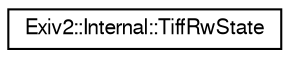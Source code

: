 digraph "Graphical Class Hierarchy"
{
  edge [fontname="FreeSans",fontsize="10",labelfontname="FreeSans",labelfontsize="10"];
  node [fontname="FreeSans",fontsize="10",shape=record];
  rankdir="LR";
  Node1 [label="Exiv2::Internal::TiffRwState",height=0.2,width=0.4,color="black", fillcolor="white", style="filled",URL="$classExiv2_1_1Internal_1_1TiffRwState.html",tooltip="Simple state class containing relevant state information for the TIFF reader. This is in a separate c..."];
}
